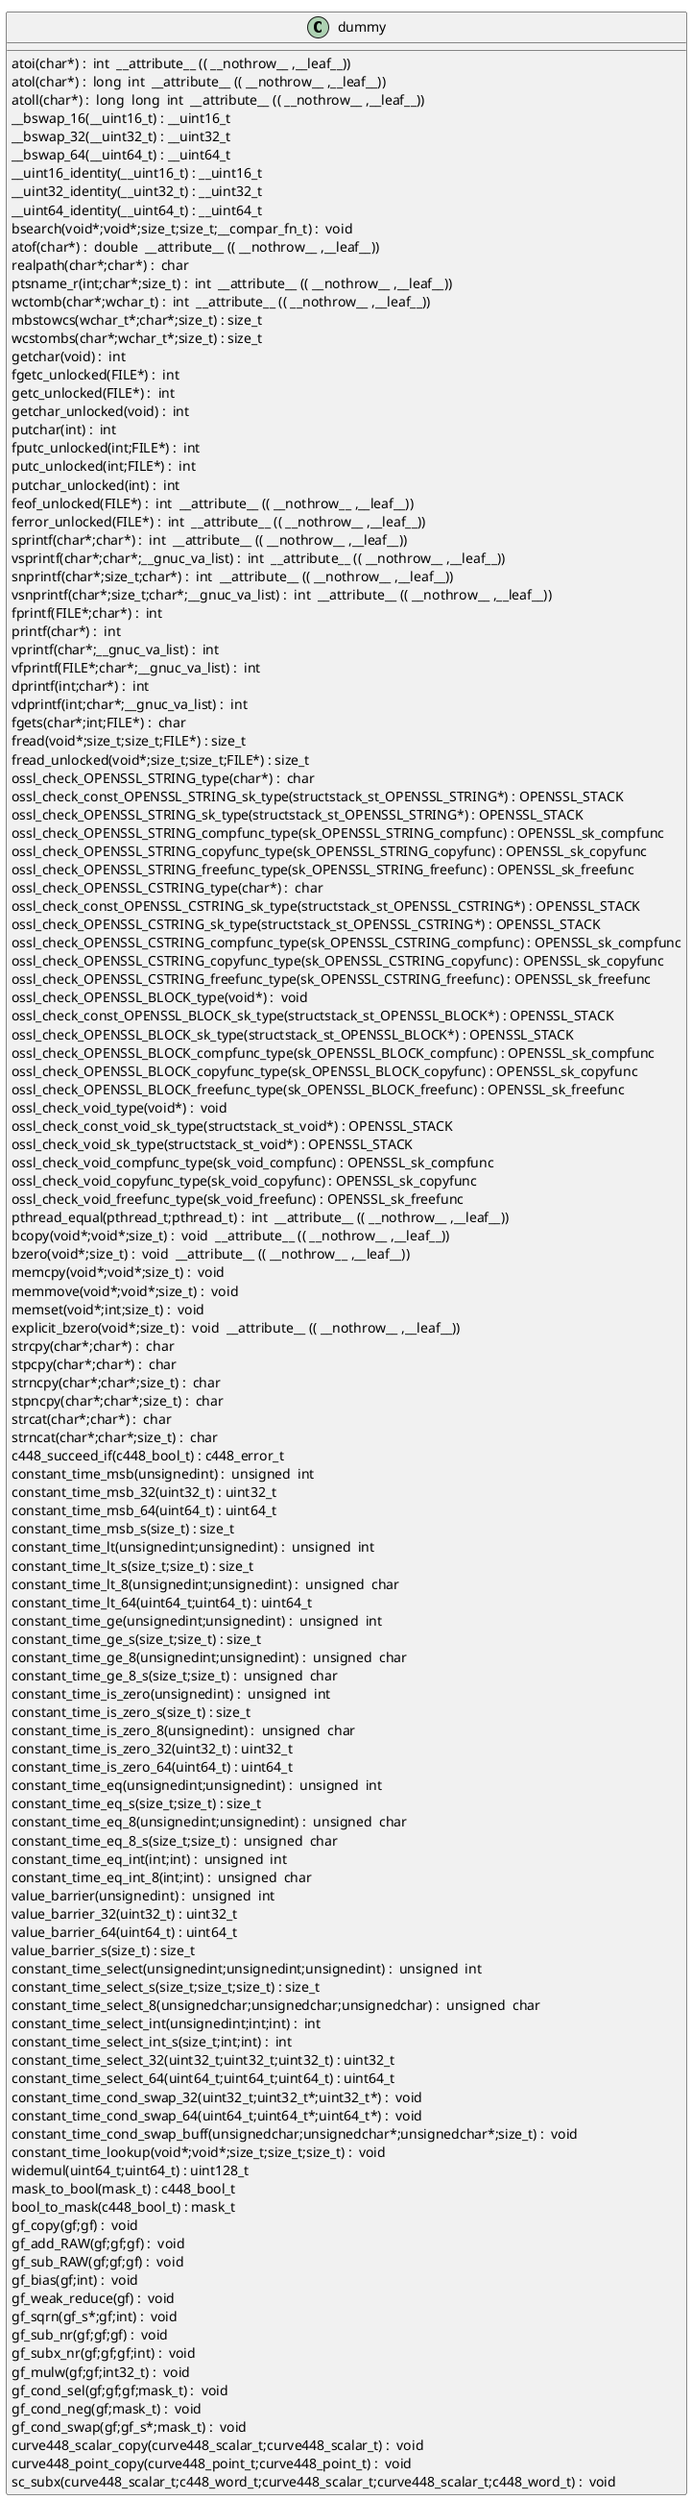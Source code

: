 @startuml
!pragma layout smetana
class dummy {
atoi(char*) :  int  __attribute__ (( __nothrow__ ,__leaf__)) [[[./../../../.././qc/crypto/ec/curve448/scalar.c.html#191]]]
atol(char*) :  long  int  __attribute__ (( __nothrow__ ,__leaf__)) [[[./../../../.././qc/crypto/ec/curve448/scalar.c.html#196]]]
atoll(char*) :  long  long  int  __attribute__ (( __nothrow__ ,__leaf__)) [[[./../../../.././qc/crypto/ec/curve448/scalar.c.html#203]]]
__bswap_16(__uint16_t) : __uint16_t [[[./../../../.././qc/crypto/ec/curve448/scalar.c.html#503]]]
__bswap_32(__uint32_t) : __uint32_t [[[./../../../.././qc/crypto/ec/curve448/scalar.c.html#518]]]
__bswap_64(__uint64_t) : __uint64_t [[[./../../../.././qc/crypto/ec/curve448/scalar.c.html#528]]]
__uint16_identity(__uint16_t) : __uint16_t [[[./../../../.././qc/crypto/ec/curve448/scalar.c.html#540]]]
__uint32_identity(__uint32_t) : __uint32_t [[[./../../../.././qc/crypto/ec/curve448/scalar.c.html#546]]]
__uint64_identity(__uint64_t) : __uint64_t [[[./../../../.././qc/crypto/ec/curve448/scalar.c.html#552]]]
bsearch(void*;void*;size_t;size_t;__compar_fn_t) :  void  [[[./../../../.././qc/crypto/ec/curve448/scalar.c.html#1220]]]
atof(char*) :  double  __attribute__ (( __nothrow__ ,__leaf__)) [[[./../../../.././qc/crypto/ec/curve448/scalar.c.html#1]]]
realpath(char*;char*) :  char  [[[./../../../.././qc/crypto/ec/curve448/scalar.c.html#1]]]
ptsname_r(int;char*;size_t) :  int  __attribute__ (( __nothrow__ ,__leaf__)) [[[./../../../.././qc/crypto/ec/curve448/scalar.c.html#1]]]
wctomb(char*;wchar_t) :  int  __attribute__ (( __nothrow__ ,__leaf__)) [[[./../../../.././qc/crypto/ec/curve448/scalar.c.html#1]]]
mbstowcs(wchar_t*;char*;size_t) : size_t [[[./../../../.././qc/crypto/ec/curve448/scalar.c.html#1]]]
wcstombs(char*;wchar_t*;size_t) : size_t [[[./../../../.././qc/crypto/ec/curve448/scalar.c.html#1]]]
getchar(void) :  int  [[[./../../../.././qc/crypto/ec/curve448/scalar.c.html#1]]]
fgetc_unlocked(FILE*) :  int  [[[./../../../.././qc/crypto/ec/curve448/scalar.c.html#1]]]
getc_unlocked(FILE*) :  int  [[[./../../../.././qc/crypto/ec/curve448/scalar.c.html#1]]]
getchar_unlocked(void) :  int  [[[./../../../.././qc/crypto/ec/curve448/scalar.c.html#1]]]
putchar(int) :  int  [[[./../../../.././qc/crypto/ec/curve448/scalar.c.html#1]]]
fputc_unlocked(int;FILE*) :  int  [[[./../../../.././qc/crypto/ec/curve448/scalar.c.html#1]]]
putc_unlocked(int;FILE*) :  int  [[[./../../../.././qc/crypto/ec/curve448/scalar.c.html#1]]]
putchar_unlocked(int) :  int  [[[./../../../.././qc/crypto/ec/curve448/scalar.c.html#1]]]
feof_unlocked(FILE*) :  int  __attribute__ (( __nothrow__ ,__leaf__)) [[[./../../../.././qc/crypto/ec/curve448/scalar.c.html#1]]]
ferror_unlocked(FILE*) :  int  __attribute__ (( __nothrow__ ,__leaf__)) [[[./../../../.././qc/crypto/ec/curve448/scalar.c.html#1]]]
sprintf(char*;char*) :  int  __attribute__ (( __nothrow__ ,__leaf__)) [[[./../../../.././qc/crypto/ec/curve448/scalar.c.html#1]]]
vsprintf(char*;char*;__gnuc_va_list) :  int  __attribute__ (( __nothrow__ ,__leaf__)) [[[./../../../.././qc/crypto/ec/curve448/scalar.c.html#1]]]
snprintf(char*;size_t;char*) :  int  __attribute__ (( __nothrow__ ,__leaf__)) [[[./../../../.././qc/crypto/ec/curve448/scalar.c.html#1]]]
vsnprintf(char*;size_t;char*;__gnuc_va_list) :  int  __attribute__ (( __nothrow__ ,__leaf__)) [[[./../../../.././qc/crypto/ec/curve448/scalar.c.html#1]]]
fprintf(FILE*;char*) :  int  [[[./../../../.././qc/crypto/ec/curve448/scalar.c.html#1]]]
printf(char*) :  int  [[[./../../../.././qc/crypto/ec/curve448/scalar.c.html#1]]]
vprintf(char*;__gnuc_va_list) :  int  [[[./../../../.././qc/crypto/ec/curve448/scalar.c.html#1]]]
vfprintf(FILE*;char*;__gnuc_va_list) :  int  [[[./../../../.././qc/crypto/ec/curve448/scalar.c.html#1]]]
dprintf(int;char*) :  int  [[[./../../../.././qc/crypto/ec/curve448/scalar.c.html#1]]]
vdprintf(int;char*;__gnuc_va_list) :  int  [[[./../../../.././qc/crypto/ec/curve448/scalar.c.html#1]]]
fgets(char*;int;FILE*) :  char  [[[./../../../.././qc/crypto/ec/curve448/scalar.c.html#1]]]
fread(void*;size_t;size_t;FILE*) : size_t [[[./../../../.././qc/crypto/ec/curve448/scalar.c.html#1]]]
fread_unlocked(void*;size_t;size_t;FILE*) : size_t [[[./../../../.././qc/crypto/ec/curve448/scalar.c.html#1]]]
ossl_check_OPENSSL_STRING_type(char*) :  char  [[[./../../../.././qc/crypto/ec/curve448/scalar.c.html#1]]]
ossl_check_const_OPENSSL_STRING_sk_type(structstack_st_OPENSSL_STRING*) : OPENSSL_STACK [[[./../../../.././qc/crypto/ec/curve448/scalar.c.html#1]]]
ossl_check_OPENSSL_STRING_sk_type(structstack_st_OPENSSL_STRING*) : OPENSSL_STACK [[[./../../../.././qc/crypto/ec/curve448/scalar.c.html#1]]]
ossl_check_OPENSSL_STRING_compfunc_type(sk_OPENSSL_STRING_compfunc) : OPENSSL_sk_compfunc [[[./../../../.././qc/crypto/ec/curve448/scalar.c.html#1]]]
ossl_check_OPENSSL_STRING_copyfunc_type(sk_OPENSSL_STRING_copyfunc) : OPENSSL_sk_copyfunc [[[./../../../.././qc/crypto/ec/curve448/scalar.c.html#1]]]
ossl_check_OPENSSL_STRING_freefunc_type(sk_OPENSSL_STRING_freefunc) : OPENSSL_sk_freefunc [[[./../../../.././qc/crypto/ec/curve448/scalar.c.html#1]]]
ossl_check_OPENSSL_CSTRING_type(char*) :  char  [[[./../../../.././qc/crypto/ec/curve448/scalar.c.html#1]]]
ossl_check_const_OPENSSL_CSTRING_sk_type(structstack_st_OPENSSL_CSTRING*) : OPENSSL_STACK [[[./../../../.././qc/crypto/ec/curve448/scalar.c.html#1]]]
ossl_check_OPENSSL_CSTRING_sk_type(structstack_st_OPENSSL_CSTRING*) : OPENSSL_STACK [[[./../../../.././qc/crypto/ec/curve448/scalar.c.html#1]]]
ossl_check_OPENSSL_CSTRING_compfunc_type(sk_OPENSSL_CSTRING_compfunc) : OPENSSL_sk_compfunc [[[./../../../.././qc/crypto/ec/curve448/scalar.c.html#1]]]
ossl_check_OPENSSL_CSTRING_copyfunc_type(sk_OPENSSL_CSTRING_copyfunc) : OPENSSL_sk_copyfunc [[[./../../../.././qc/crypto/ec/curve448/scalar.c.html#1]]]
ossl_check_OPENSSL_CSTRING_freefunc_type(sk_OPENSSL_CSTRING_freefunc) : OPENSSL_sk_freefunc [[[./../../../.././qc/crypto/ec/curve448/scalar.c.html#1]]]
ossl_check_OPENSSL_BLOCK_type(void*) :  void  [[[./../../../.././qc/crypto/ec/curve448/scalar.c.html#1]]]
ossl_check_const_OPENSSL_BLOCK_sk_type(structstack_st_OPENSSL_BLOCK*) : OPENSSL_STACK [[[./../../../.././qc/crypto/ec/curve448/scalar.c.html#1]]]
ossl_check_OPENSSL_BLOCK_sk_type(structstack_st_OPENSSL_BLOCK*) : OPENSSL_STACK [[[./../../../.././qc/crypto/ec/curve448/scalar.c.html#1]]]
ossl_check_OPENSSL_BLOCK_compfunc_type(sk_OPENSSL_BLOCK_compfunc) : OPENSSL_sk_compfunc [[[./../../../.././qc/crypto/ec/curve448/scalar.c.html#1]]]
ossl_check_OPENSSL_BLOCK_copyfunc_type(sk_OPENSSL_BLOCK_copyfunc) : OPENSSL_sk_copyfunc [[[./../../../.././qc/crypto/ec/curve448/scalar.c.html#1]]]
ossl_check_OPENSSL_BLOCK_freefunc_type(sk_OPENSSL_BLOCK_freefunc) : OPENSSL_sk_freefunc [[[./../../../.././qc/crypto/ec/curve448/scalar.c.html#1]]]
ossl_check_void_type(void*) :  void  [[[./../../../.././qc/crypto/ec/curve448/scalar.c.html#1]]]
ossl_check_const_void_sk_type(structstack_st_void*) : OPENSSL_STACK [[[./../../../.././qc/crypto/ec/curve448/scalar.c.html#1]]]
ossl_check_void_sk_type(structstack_st_void*) : OPENSSL_STACK [[[./../../../.././qc/crypto/ec/curve448/scalar.c.html#1]]]
ossl_check_void_compfunc_type(sk_void_compfunc) : OPENSSL_sk_compfunc [[[./../../../.././qc/crypto/ec/curve448/scalar.c.html#1]]]
ossl_check_void_copyfunc_type(sk_void_copyfunc) : OPENSSL_sk_copyfunc [[[./../../../.././qc/crypto/ec/curve448/scalar.c.html#1]]]
ossl_check_void_freefunc_type(sk_void_freefunc) : OPENSSL_sk_freefunc [[[./../../../.././qc/crypto/ec/curve448/scalar.c.html#1]]]
pthread_equal(pthread_t;pthread_t) :  int  __attribute__ (( __nothrow__ ,__leaf__)) [[[./../../../.././qc/crypto/ec/curve448/scalar.c.html#1]]]
bcopy(void*;void*;size_t) :  void  __attribute__ (( __nothrow__ ,__leaf__)) [[[./../../../.././qc/crypto/ec/curve448/scalar.c.html#1]]]
bzero(void*;size_t) :  void  __attribute__ (( __nothrow__ ,__leaf__)) [[[./../../../.././qc/crypto/ec/curve448/scalar.c.html#1]]]
memcpy(void*;void*;size_t) :  void  [[[./../../../.././qc/crypto/ec/curve448/scalar.c.html#1]]]
memmove(void*;void*;size_t) :  void  [[[./../../../.././qc/crypto/ec/curve448/scalar.c.html#1]]]
memset(void*;int;size_t) :  void  [[[./../../../.././qc/crypto/ec/curve448/scalar.c.html#1]]]
explicit_bzero(void*;size_t) :  void  __attribute__ (( __nothrow__ ,__leaf__)) [[[./../../../.././qc/crypto/ec/curve448/scalar.c.html#1]]]
strcpy(char*;char*) :  char  [[[./../../../.././qc/crypto/ec/curve448/scalar.c.html#1]]]
stpcpy(char*;char*) :  char  [[[./../../../.././qc/crypto/ec/curve448/scalar.c.html#1]]]
strncpy(char*;char*;size_t) :  char  [[[./../../../.././qc/crypto/ec/curve448/scalar.c.html#1]]]
stpncpy(char*;char*;size_t) :  char  [[[./../../../.././qc/crypto/ec/curve448/scalar.c.html#1]]]
strcat(char*;char*) :  char  [[[./../../../.././qc/crypto/ec/curve448/scalar.c.html#1]]]
strncat(char*;char*;size_t) :  char  [[[./../../../.././qc/crypto/ec/curve448/scalar.c.html#1]]]
c448_succeed_if(c448_bool_t) : c448_error_t [[[./../../../.././qc/crypto/ec/curve448/scalar.c.html#1]]]
constant_time_msb(unsignedint) :  unsigned  int  [[[./../../../.././qc/crypto/ec/curve448/scalar.c.html#1]]]
constant_time_msb_32(uint32_t) : uint32_t [[[./../../../.././qc/crypto/ec/curve448/scalar.c.html#1]]]
constant_time_msb_64(uint64_t) : uint64_t [[[./../../../.././qc/crypto/ec/curve448/scalar.c.html#1]]]
constant_time_msb_s(size_t) : size_t [[[./../../../.././qc/crypto/ec/curve448/scalar.c.html#1]]]
constant_time_lt(unsignedint;unsignedint) :  unsigned  int  [[[./../../../.././qc/crypto/ec/curve448/scalar.c.html#1]]]
constant_time_lt_s(size_t;size_t) : size_t [[[./../../../.././qc/crypto/ec/curve448/scalar.c.html#1]]]
constant_time_lt_8(unsignedint;unsignedint) :  unsigned  char  [[[./../../../.././qc/crypto/ec/curve448/scalar.c.html#1]]]
constant_time_lt_64(uint64_t;uint64_t) : uint64_t [[[./../../../.././qc/crypto/ec/curve448/scalar.c.html#1]]]
constant_time_ge(unsignedint;unsignedint) :  unsigned  int  [[[./../../../.././qc/crypto/ec/curve448/scalar.c.html#1]]]
constant_time_ge_s(size_t;size_t) : size_t [[[./../../../.././qc/crypto/ec/curve448/scalar.c.html#1]]]
constant_time_ge_8(unsignedint;unsignedint) :  unsigned  char  [[[./../../../.././qc/crypto/ec/curve448/scalar.c.html#1]]]
constant_time_ge_8_s(size_t;size_t) :  unsigned  char  [[[./../../../.././qc/crypto/ec/curve448/scalar.c.html#1]]]
constant_time_is_zero(unsignedint) :  unsigned  int  [[[./../../../.././qc/crypto/ec/curve448/scalar.c.html#1]]]
constant_time_is_zero_s(size_t) : size_t [[[./../../../.././qc/crypto/ec/curve448/scalar.c.html#1]]]
constant_time_is_zero_8(unsignedint) :  unsigned  char  [[[./../../../.././qc/crypto/ec/curve448/scalar.c.html#1]]]
constant_time_is_zero_32(uint32_t) : uint32_t [[[./../../../.././qc/crypto/ec/curve448/scalar.c.html#1]]]
constant_time_is_zero_64(uint64_t) : uint64_t [[[./../../../.././qc/crypto/ec/curve448/scalar.c.html#1]]]
constant_time_eq(unsignedint;unsignedint) :  unsigned  int  [[[./../../../.././qc/crypto/ec/curve448/scalar.c.html#1]]]
constant_time_eq_s(size_t;size_t) : size_t [[[./../../../.././qc/crypto/ec/curve448/scalar.c.html#1]]]
constant_time_eq_8(unsignedint;unsignedint) :  unsigned  char  [[[./../../../.././qc/crypto/ec/curve448/scalar.c.html#1]]]
constant_time_eq_8_s(size_t;size_t) :  unsigned  char  [[[./../../../.././qc/crypto/ec/curve448/scalar.c.html#1]]]
constant_time_eq_int(int;int) :  unsigned  int  [[[./../../../.././qc/crypto/ec/curve448/scalar.c.html#1]]]
constant_time_eq_int_8(int;int) :  unsigned  char  [[[./../../../.././qc/crypto/ec/curve448/scalar.c.html#1]]]
value_barrier(unsignedint) :  unsigned  int  [[[./../../../.././qc/crypto/ec/curve448/scalar.c.html#1]]]
value_barrier_32(uint32_t) : uint32_t [[[./../../../.././qc/crypto/ec/curve448/scalar.c.html#1]]]
value_barrier_64(uint64_t) : uint64_t [[[./../../../.././qc/crypto/ec/curve448/scalar.c.html#1]]]
value_barrier_s(size_t) : size_t [[[./../../../.././qc/crypto/ec/curve448/scalar.c.html#1]]]
constant_time_select(unsignedint;unsignedint;unsignedint) :  unsigned  int  [[[./../../../.././qc/crypto/ec/curve448/scalar.c.html#1]]]
constant_time_select_s(size_t;size_t;size_t) : size_t [[[./../../../.././qc/crypto/ec/curve448/scalar.c.html#1]]]
constant_time_select_8(unsignedchar;unsignedchar;unsignedchar) :  unsigned  char  [[[./../../../.././qc/crypto/ec/curve448/scalar.c.html#1]]]
constant_time_select_int(unsignedint;int;int) :  int  [[[./../../../.././qc/crypto/ec/curve448/scalar.c.html#1]]]
constant_time_select_int_s(size_t;int;int) :  int  [[[./../../../.././qc/crypto/ec/curve448/scalar.c.html#1]]]
constant_time_select_32(uint32_t;uint32_t;uint32_t) : uint32_t [[[./../../../.././qc/crypto/ec/curve448/scalar.c.html#1]]]
constant_time_select_64(uint64_t;uint64_t;uint64_t) : uint64_t [[[./../../../.././qc/crypto/ec/curve448/scalar.c.html#1]]]
constant_time_cond_swap_32(uint32_t;uint32_t*;uint32_t*) :  void  [[[./../../../.././qc/crypto/ec/curve448/scalar.c.html#1]]]
constant_time_cond_swap_64(uint64_t;uint64_t*;uint64_t*) :  void  [[[./../../../.././qc/crypto/ec/curve448/scalar.c.html#1]]]
constant_time_cond_swap_buff(unsignedchar;unsignedchar*;unsignedchar*;size_t) :  void  [[[./../../../.././qc/crypto/ec/curve448/scalar.c.html#1]]]
constant_time_lookup(void*;void*;size_t;size_t;size_t) :  void  [[[./../../../.././qc/crypto/ec/curve448/scalar.c.html#1]]]
widemul(uint64_t;uint64_t) : uint128_t [[[./../../../.././qc/crypto/ec/curve448/scalar.c.html#1]]]
mask_to_bool(mask_t) : c448_bool_t [[[./../../../.././qc/crypto/ec/curve448/scalar.c.html#1]]]
bool_to_mask(c448_bool_t) : mask_t [[[./../../../.././qc/crypto/ec/curve448/scalar.c.html#1]]]
gf_copy(gf;gf) :  void  [[[./../../../.././qc/crypto/ec/curve448/scalar.c.html#1]]]
gf_add_RAW(gf;gf;gf) :  void  [[[./../../../.././qc/crypto/ec/curve448/scalar.c.html#1]]]
gf_sub_RAW(gf;gf;gf) :  void  [[[./../../../.././qc/crypto/ec/curve448/scalar.c.html#1]]]
gf_bias(gf;int) :  void  [[[./../../../.././qc/crypto/ec/curve448/scalar.c.html#1]]]
gf_weak_reduce(gf) :  void  [[[./../../../.././qc/crypto/ec/curve448/scalar.c.html#1]]]
gf_sqrn(gf_s*;gf;int) :  void  [[[./../../../.././qc/crypto/ec/curve448/scalar.c.html#1]]]
gf_sub_nr(gf;gf;gf) :  void  [[[./../../../.././qc/crypto/ec/curve448/scalar.c.html#1]]]
gf_subx_nr(gf;gf;gf;int) :  void  [[[./../../../.././qc/crypto/ec/curve448/scalar.c.html#1]]]
gf_mulw(gf;gf;int32_t) :  void  [[[./../../../.././qc/crypto/ec/curve448/scalar.c.html#1]]]
gf_cond_sel(gf;gf;gf;mask_t) :  void  [[[./../../../.././qc/crypto/ec/curve448/scalar.c.html#1]]]
gf_cond_neg(gf;mask_t) :  void  [[[./../../../.././qc/crypto/ec/curve448/scalar.c.html#1]]]
gf_cond_swap(gf;gf_s*;mask_t) :  void  [[[./../../../.././qc/crypto/ec/curve448/scalar.c.html#1]]]
curve448_scalar_copy(curve448_scalar_t;curve448_scalar_t) :  void  [[[./../../../.././qc/crypto/ec/curve448/scalar.c.html#1]]]
curve448_point_copy(curve448_point_t;curve448_point_t) :  void  [[[./../../../.././qc/crypto/ec/curve448/scalar.c.html#1]]]
sc_subx(curve448_scalar_t;c448_word_t;curve448_scalar_t;curve448_scalar_t;c448_word_t) :  void  [[[./../../../.././qc/crypto/ec/curve448/scalar.c.html#1]]]
} 
@enduml
